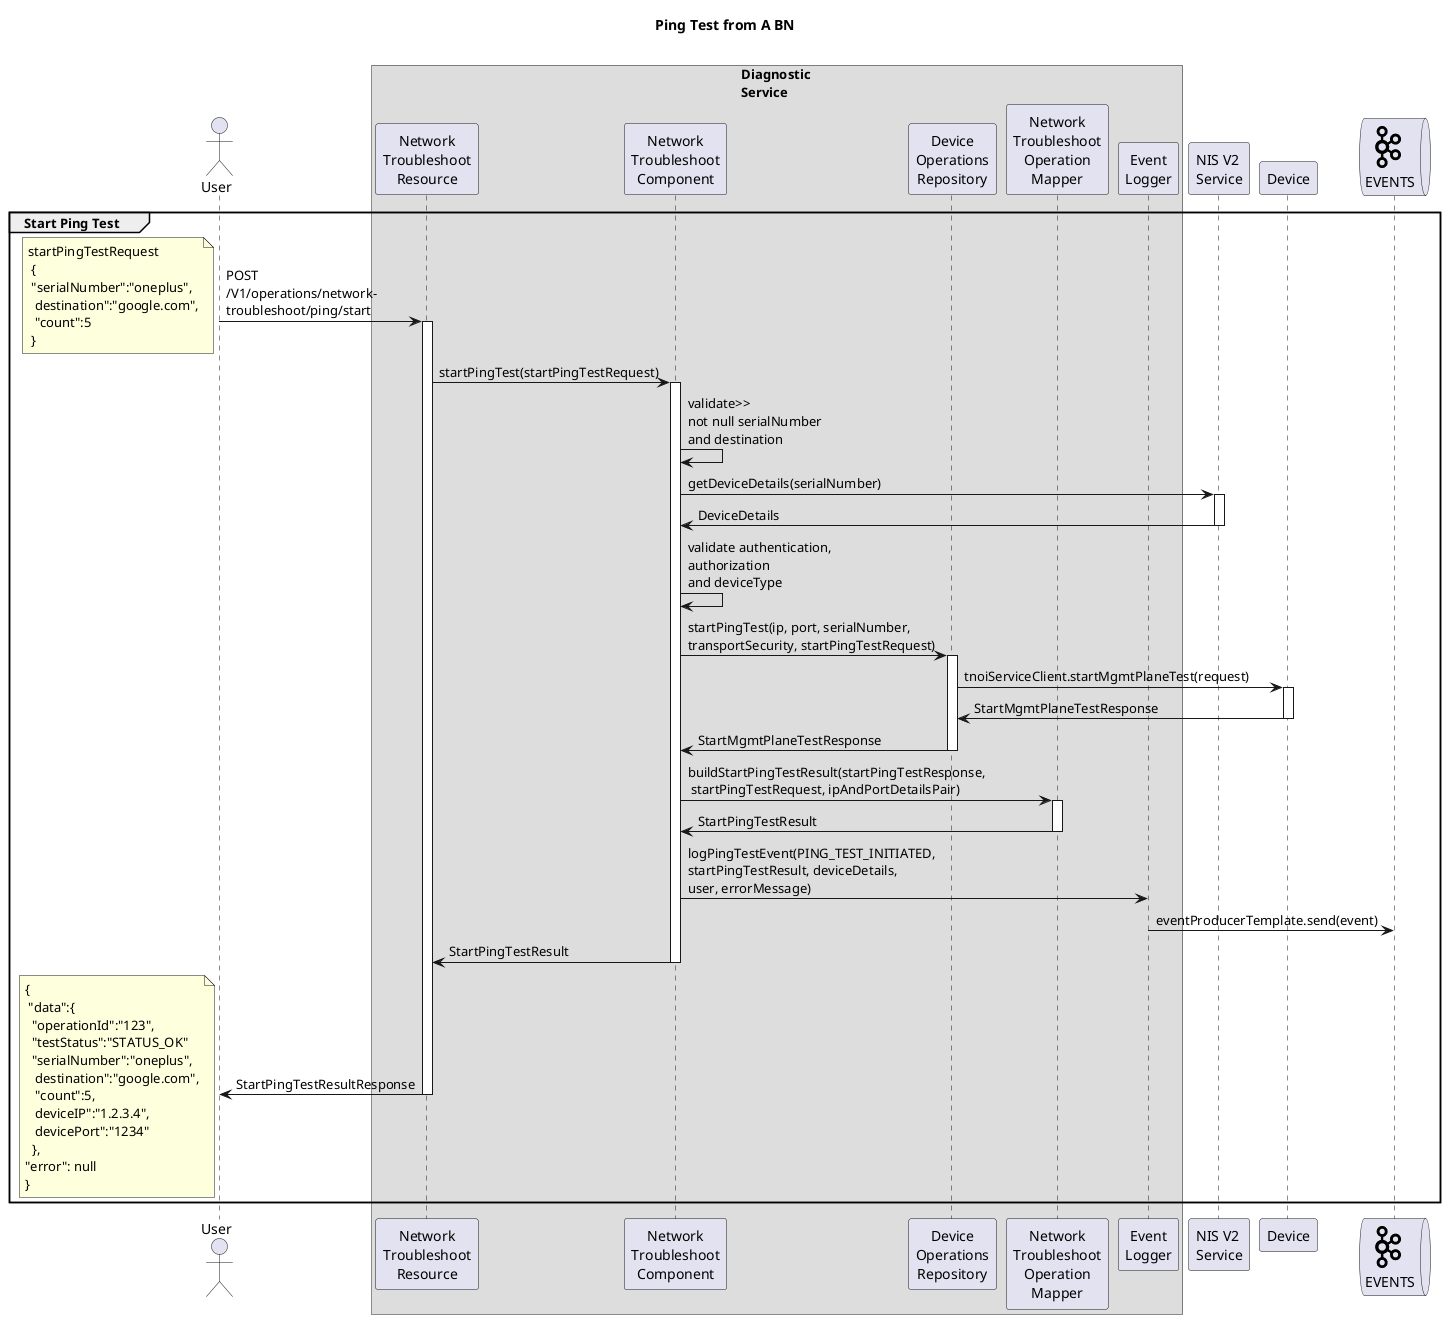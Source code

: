 @startuml
!include <cloudinsight/kafka>

title Ping Test from A BN\n

actor "User" as user
box "Diagnostic \nService"
participant "Network\nTroubleshoot\nResource" as ntr
participant "Network\nTroubleshoot\nComponent" as ntc
participant "Device\nOperations\nRepository" as dor
participant "Network\nTroubleshoot\nOperation\nMapper" as ntm
participant "Event\nLogger" as el
end box
participant "NIS V2 \nService" as nis
participant "Device" as device
queue "<$kafka> \nEVENTS" as kafka

group Start Ping Test
	user -> ntr ++: POST\n/V1/operations/network-\ntroubleshoot/ping/start
	note left: startPingTestRequest \n { \n "serialNumber":"oneplus",\n  destination":"google.com",\n  "count":5 \n }
		ntr -> ntc ++: startPingTest(startPingTestRequest)
			ntc -> ntc : validate>>\nnot null serialNumber\nand destination
			ntc -> nis ++: getDeviceDetails(serialNumber)
			nis -> ntc --: DeviceDetails
			ntc -> ntc : validate authentication,\nauthorization\nand deviceType
			ntc -> dor ++: startPingTest(ip, port, serialNumber,\ntransportSecurity, startPingTestRequest)
				dor -> device ++: tnoiServiceClient.startMgmtPlaneTest(request)
				device -> dor --: StartMgmtPlaneTestResponse
			dor -> ntc --: StartMgmtPlaneTestResponse
			ntc -> ntm ++: buildStartPingTestResult(startPingTestResponse,\n startPingTestRequest, ipAndPortDetailsPair)
			ntm -> ntc --: StartPingTestResult
			ntc -> el : logPingTestEvent(PING_TEST_INITIATED,\nstartPingTestResult, deviceDetails,\nuser, errorMessage)
				el -> kafka : eventProducerTemplate.send(event)
		ntc -> ntr --: StartPingTestResult
	ntr -> user --: StartPingTestResultResponse
	note left:  { \n "data":{ \n  "operationId":"123",\n  "testStatus":"STATUS_OK"\n  "serialNumber":"oneplus",\n   destination":"google.com",\n   "count":5,\n   deviceIP":"1.2.3.4",\n   devicePort":"1234"\n  }, \n"error": null\n}	
end
@enduml